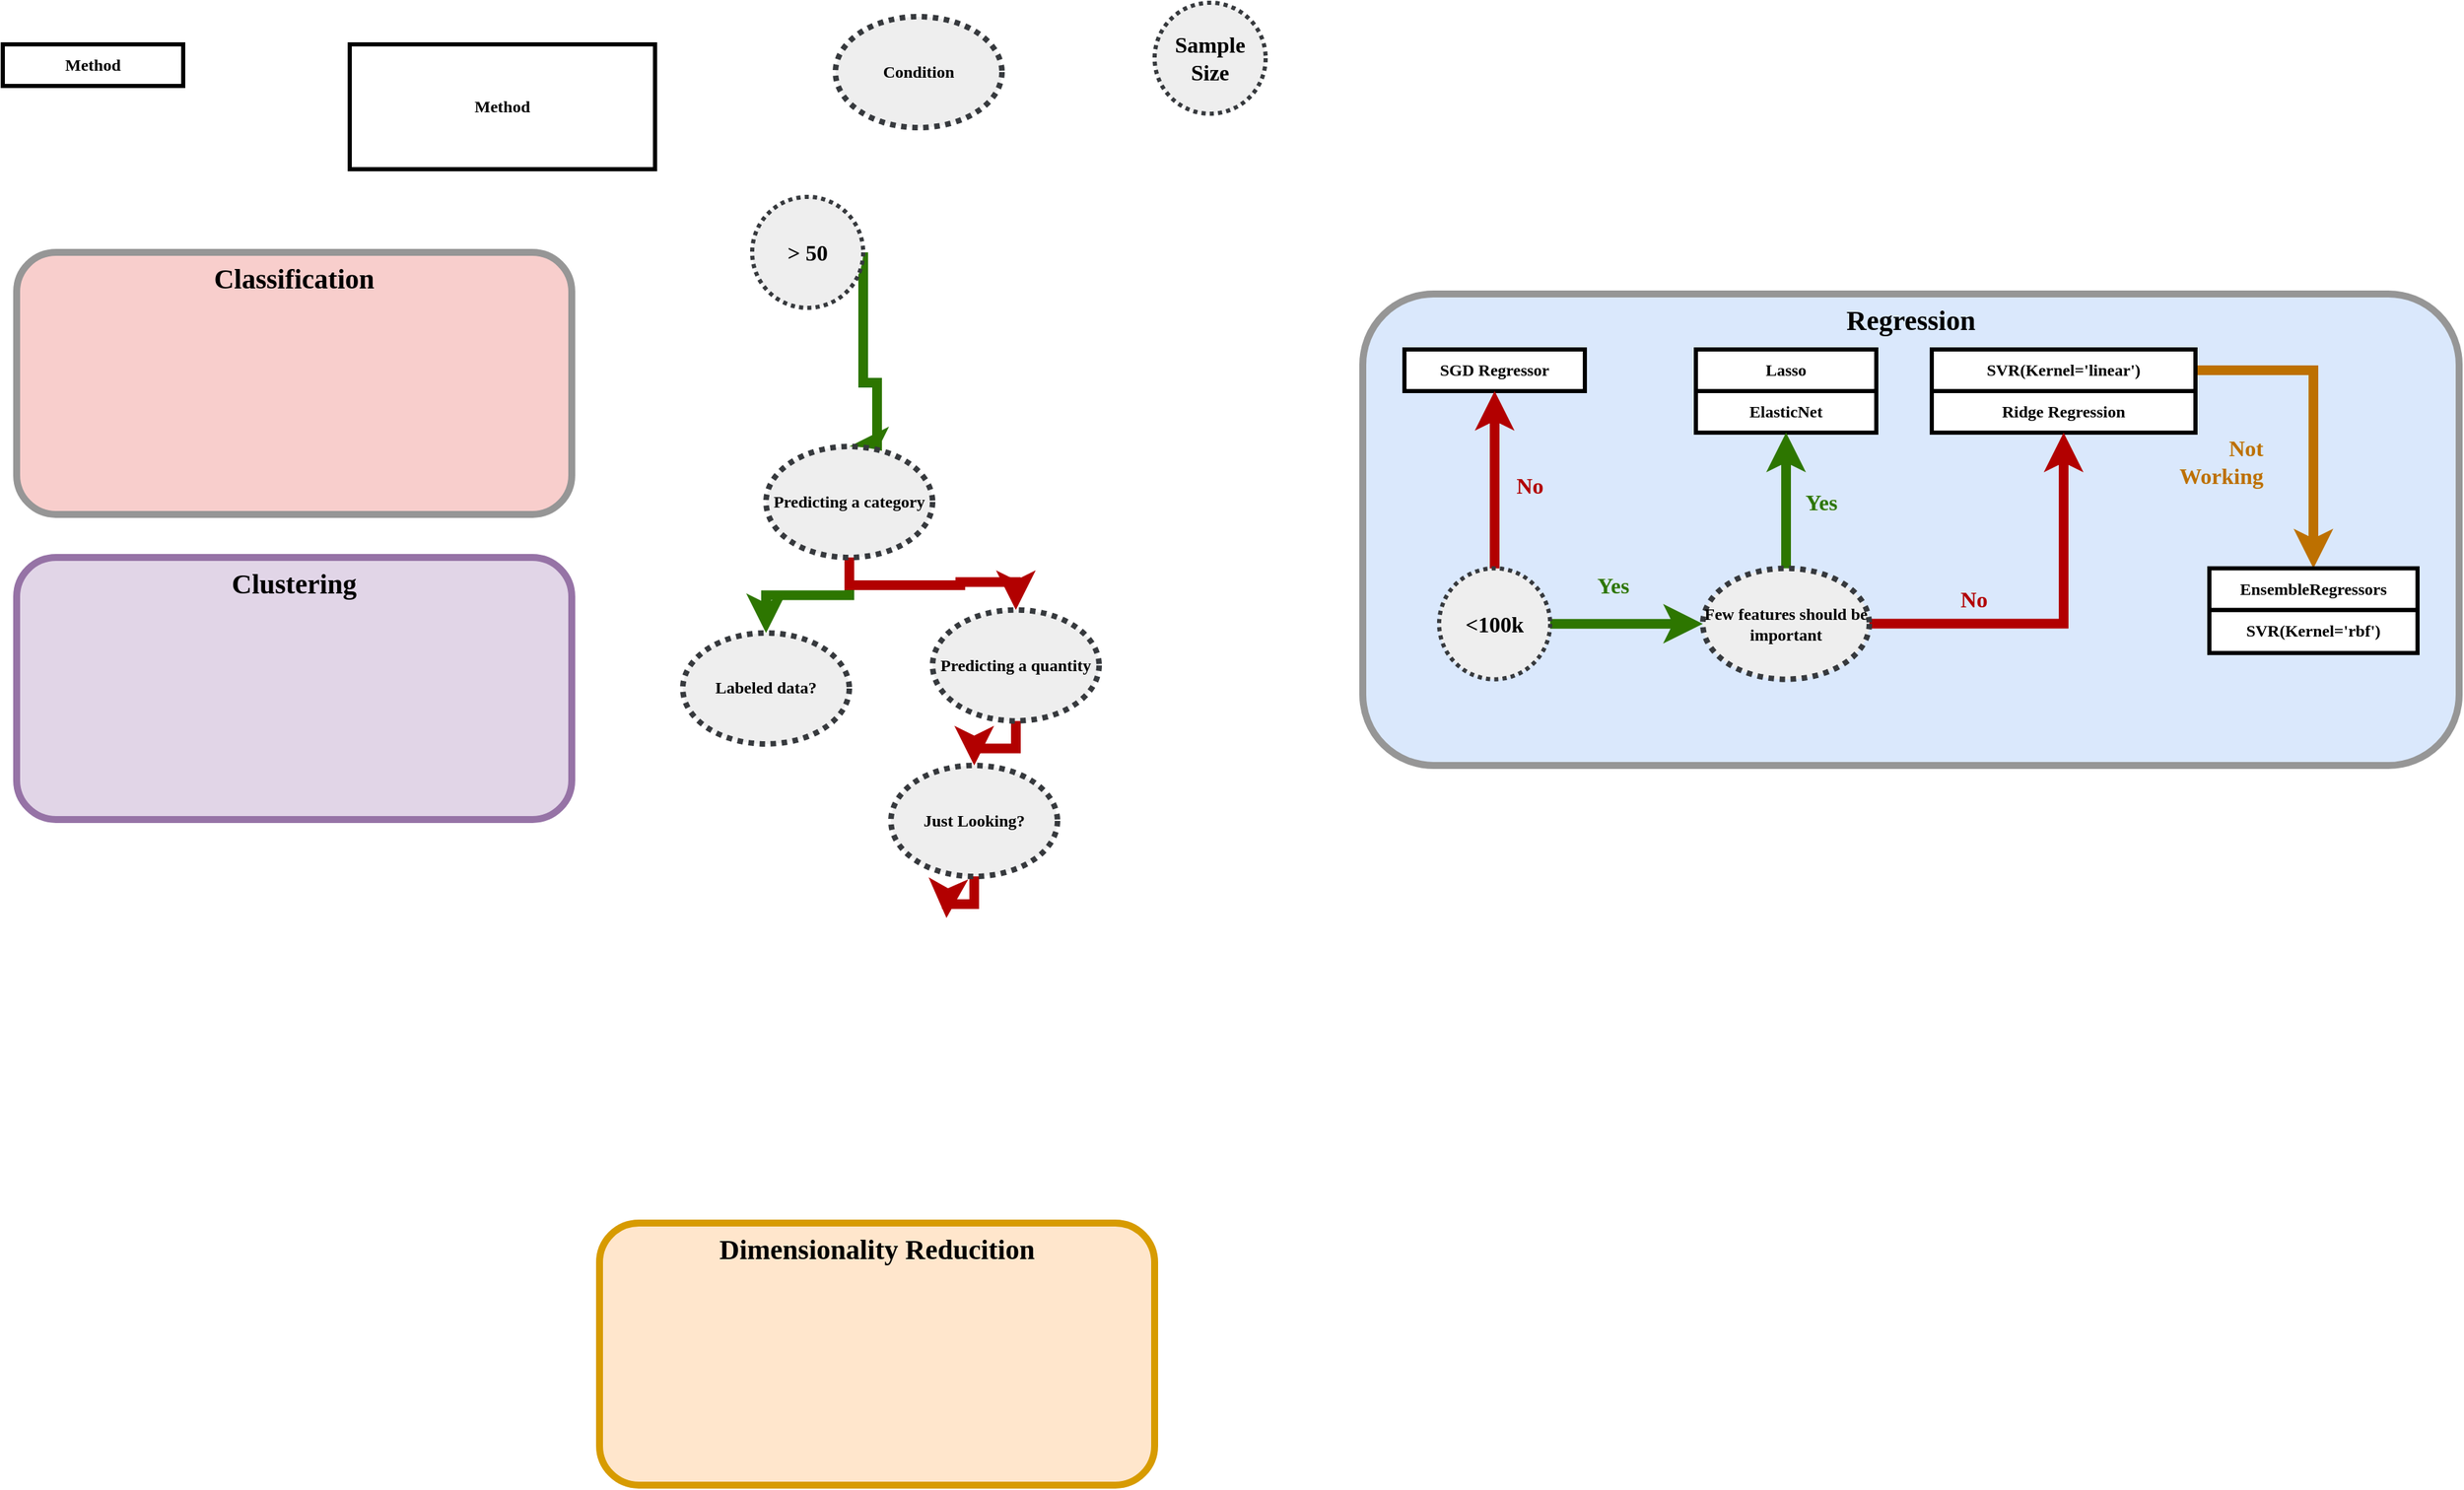 <mxfile version="12.9.3" type="device" pages="2"><diagram id="6a731a19-8d31-9384-78a2-239565b7b9f0" name="Page-1"><mxGraphModel dx="275" dy="333" grid="1" gridSize="10" guides="1" tooltips="1" connect="1" arrows="1" fold="1" page="1" pageScale="1" pageWidth="1169" pageHeight="827" background="#ffffff" math="0" shadow="0"><root><mxCell id="0"/><mxCell id="1" parent="0"/><mxCell id="Nd6UfS7up19t4DzI1VNp-1544" value="Classification" style="rounded=1;whiteSpace=wrap;html=1;strokeWidth=5;fillColor=#f8cecc;strokeColor=#969696;glass=0;shadow=0;comic=0;fontFamily=Lucida Console;aspect=fixed;fontStyle=1;align=center;verticalAlign=top;fontSize=20;" vertex="1" parent="1"><mxGeometry x="80" y="400" width="400" height="188.94" as="geometry"/></mxCell><mxCell id="Nd6UfS7up19t4DzI1VNp-1546" value="Clustering" style="rounded=1;whiteSpace=wrap;html=1;strokeWidth=5;fillColor=#e1d5e7;strokeColor=#9673a6;glass=0;shadow=0;comic=0;fontFamily=Lucida Console;aspect=fixed;fontStyle=1;align=center;verticalAlign=top;fontSize=20;" vertex="1" parent="1"><mxGeometry x="80" y="620" width="400" height="188.94" as="geometry"/></mxCell><mxCell id="Nd6UfS7up19t4DzI1VNp-1548" value="Dimensionality Reducition" style="rounded=1;whiteSpace=wrap;html=1;strokeWidth=5;fillColor=#ffe6cc;strokeColor=#d79b00;glass=0;shadow=0;comic=0;fontFamily=Lucida Console;aspect=fixed;fontStyle=1;align=center;verticalAlign=top;fontSize=20;" vertex="1" parent="1"><mxGeometry x="500" y="1100" width="400" height="188.94" as="geometry"/></mxCell><mxCell id="Nd6UfS7up19t4DzI1VNp-1549" value="Regression" style="rounded=1;whiteSpace=wrap;html=1;strokeWidth=5;fillColor=#dae8fc;strokeColor=#969696;glass=0;shadow=0;comic=0;fontFamily=Lucida Console;fontStyle=1;align=center;verticalAlign=top;fontSize=20;" vertex="1" parent="1"><mxGeometry x="1050" y="430" width="790" height="340" as="geometry"/></mxCell><mxCell id="Nd6UfS7up19t4DzI1VNp-1542" value="Condition" style="ellipse;whiteSpace=wrap;html=1;strokeWidth=4;perimeterSpacing=0;fontFamily=Lucida Console;fillColor=#eeeeee;strokeColor=#36393d;dashed=1;dashPattern=1 1;fontStyle=1" vertex="1" parent="1"><mxGeometry x="670" y="230" width="120" height="80" as="geometry"/></mxCell><mxCell id="Nd6UfS7up19t4DzI1VNp-1543" value="Method" style="rounded=0;whiteSpace=wrap;html=1;strokeWidth=3;perimeterSpacing=0;fontStyle=1;fontFamily=Lucida Console;" vertex="1" parent="1"><mxGeometry x="70" y="250" width="130" height="30" as="geometry"/></mxCell><mxCell id="Nd6UfS7up19t4DzI1VNp-1556" value="SGD Regressor" style="rounded=0;whiteSpace=wrap;html=1;strokeWidth=3;perimeterSpacing=0;fontStyle=1;fontFamily=Lucida Console;" vertex="1" parent="1"><mxGeometry x="1080" y="470" width="130" height="30" as="geometry"/></mxCell><mxCell id="Nd6UfS7up19t4DzI1VNp-1557" value="ElasticNet" style="rounded=0;whiteSpace=wrap;html=1;strokeWidth=3;perimeterSpacing=0;fontStyle=1;fontFamily=Lucida Console;" vertex="1" parent="1"><mxGeometry x="1290" y="500" width="130" height="30" as="geometry"/></mxCell><mxCell id="Nd6UfS7up19t4DzI1VNp-1558" value="Ridge Regression" style="rounded=0;whiteSpace=wrap;html=1;strokeWidth=3;perimeterSpacing=0;fontStyle=1;fontFamily=Lucida Console;" vertex="1" parent="1"><mxGeometry x="1460" y="500" width="190" height="30" as="geometry"/></mxCell><mxCell id="Nd6UfS7up19t4DzI1VNp-1573" value="Not &lt;br&gt;Working" style="edgeStyle=orthogonalEdgeStyle;rounded=0;orthogonalLoop=1;jettySize=auto;html=1;strokeWidth=7;fontFamily=Lucida Console;fontSize=16;fontColor=#BD7000;fillColor=#f0a30a;strokeColor=#BD7000;labelBackgroundColor=none;labelPosition=left;verticalLabelPosition=middle;align=right;verticalAlign=middle;fontStyle=1" edge="1" parent="1" source="Nd6UfS7up19t4DzI1VNp-1559" target="Nd6UfS7up19t4DzI1VNp-1562"><mxGeometry x="0.317" y="-35" relative="1" as="geometry"><mxPoint y="1" as="offset"/></mxGeometry></mxCell><mxCell id="Nd6UfS7up19t4DzI1VNp-1559" value="SVR(Kernel='linear')" style="rounded=0;whiteSpace=wrap;html=1;strokeWidth=3;perimeterSpacing=0;fontStyle=1;fontFamily=Lucida Console;" vertex="1" parent="1"><mxGeometry x="1460" y="470" width="190" height="30" as="geometry"/></mxCell><mxCell id="Nd6UfS7up19t4DzI1VNp-1560" value="SVR(Kernel='rbf')" style="rounded=0;whiteSpace=wrap;html=1;strokeWidth=3;perimeterSpacing=0;fontStyle=1;fontFamily=Lucida Console;" vertex="1" parent="1"><mxGeometry x="1660" y="657.84" width="150" height="31.06" as="geometry"/></mxCell><mxCell id="Nd6UfS7up19t4DzI1VNp-1561" value="Lasso" style="rounded=0;whiteSpace=wrap;html=1;strokeWidth=3;perimeterSpacing=0;fontStyle=1;fontFamily=Lucida Console;" vertex="1" parent="1"><mxGeometry x="1290" y="470" width="130" height="30" as="geometry"/></mxCell><mxCell id="Nd6UfS7up19t4DzI1VNp-1562" value="EnsembleRegressors" style="rounded=0;whiteSpace=wrap;html=1;strokeWidth=3;perimeterSpacing=0;fontStyle=1;fontFamily=Lucida Console;" vertex="1" parent="1"><mxGeometry x="1660" y="627.84" width="150" height="30" as="geometry"/></mxCell><mxCell id="Nd6UfS7up19t4DzI1VNp-1570" value="Yes" style="edgeStyle=orthogonalEdgeStyle;rounded=0;orthogonalLoop=1;jettySize=auto;html=1;entryX=0.5;entryY=1;entryDx=0;entryDy=0;fontFamily=Lucida Console;fontSize=16;fontColor=#2D7600;strokeWidth=7;fillColor=#008a00;strokeColor=#2D7600;labelBackgroundColor=none;fontStyle=1" edge="1" parent="1" source="Nd6UfS7up19t4DzI1VNp-1564" target="Nd6UfS7up19t4DzI1VNp-1557"><mxGeometry x="-0.022" y="-25" relative="1" as="geometry"><mxPoint as="offset"/></mxGeometry></mxCell><mxCell id="Nd6UfS7up19t4DzI1VNp-1571" value="No" style="edgeStyle=orthogonalEdgeStyle;rounded=0;orthogonalLoop=1;jettySize=auto;html=1;fontFamily=Lucida Console;fontSize=16;fontColor=#B20000;strokeWidth=7;fillColor=#e51400;strokeColor=#B20000;labelBackgroundColor=none;fontStyle=1" edge="1" parent="1" source="Nd6UfS7up19t4DzI1VNp-1564" target="Nd6UfS7up19t4DzI1VNp-1558"><mxGeometry x="-0.46" y="18" relative="1" as="geometry"><mxPoint as="offset"/></mxGeometry></mxCell><mxCell id="Nd6UfS7up19t4DzI1VNp-1564" value="Few features should be important" style="ellipse;whiteSpace=wrap;html=1;strokeWidth=4;perimeterSpacing=0;fontFamily=Lucida Console;fillColor=#eeeeee;strokeColor=#36393d;dashed=1;dashPattern=1 1;fontStyle=1" vertex="1" parent="1"><mxGeometry x="1295" y="627.84" width="120" height="80" as="geometry"/></mxCell><mxCell id="Nd6UfS7up19t4DzI1VNp-1565" value="Sample Size" style="ellipse;whiteSpace=wrap;html=1;aspect=fixed;shadow=0;glass=0;dashed=1;dashPattern=1 1;comic=0;strokeColor=#36393d;strokeWidth=3;fillColor=#eeeeee;fontFamily=Lucida Console;fontSize=16;align=center;fontStyle=1" vertex="1" parent="1"><mxGeometry x="900" y="220" width="80" height="80" as="geometry"/></mxCell><mxCell id="Nd6UfS7up19t4DzI1VNp-1568" value="No" style="edgeStyle=orthogonalEdgeStyle;rounded=0;orthogonalLoop=1;jettySize=auto;html=1;fontFamily=Lucida Console;fontSize=16;fontColor=#B20000;strokeWidth=7;fillColor=#e51400;strokeColor=#B20000;labelBackgroundColor=none;fontStyle=1" edge="1" parent="1" source="Nd6UfS7up19t4DzI1VNp-1566" target="Nd6UfS7up19t4DzI1VNp-1556"><mxGeometry x="-0.053" y="-25" relative="1" as="geometry"><mxPoint y="1" as="offset"/></mxGeometry></mxCell><mxCell id="Nd6UfS7up19t4DzI1VNp-1569" value="Yes" style="edgeStyle=orthogonalEdgeStyle;rounded=0;orthogonalLoop=1;jettySize=auto;html=1;fontFamily=Lucida Console;fontSize=16;fontColor=#2D7600;strokeWidth=7;fillColor=#60a917;strokeColor=#2D7600;labelBackgroundColor=none;fontStyle=1" edge="1" parent="1" source="Nd6UfS7up19t4DzI1VNp-1566" target="Nd6UfS7up19t4DzI1VNp-1564"><mxGeometry x="-0.182" y="28" relative="1" as="geometry"><mxPoint as="offset"/></mxGeometry></mxCell><mxCell id="Nd6UfS7up19t4DzI1VNp-1566" value="&amp;lt;100k" style="ellipse;whiteSpace=wrap;html=1;aspect=fixed;shadow=0;glass=0;dashed=1;dashPattern=1 1;comic=0;strokeColor=#36393d;strokeWidth=3;fillColor=#eeeeee;fontFamily=Lucida Console;fontSize=16;align=center;fontStyle=1" vertex="1" parent="1"><mxGeometry x="1105" y="627.84" width="80" height="80" as="geometry"/></mxCell><mxCell id="Nd6UfS7up19t4DzI1VNp-1572" value="Method" style="rounded=0;whiteSpace=wrap;html=1;strokeWidth=3;perimeterSpacing=0;fontStyle=1;fontFamily=Lucida Console;" vertex="1" parent="1"><mxGeometry x="320" y="250" width="220" height="90" as="geometry"/></mxCell><mxCell id="Nd6UfS7up19t4DzI1VNp-1578" value="" style="edgeStyle=orthogonalEdgeStyle;rounded=0;orthogonalLoop=1;jettySize=auto;html=1;labelBackgroundColor=none;strokeColor=#2D7600;strokeWidth=7;fontFamily=Lucida Console;fontSize=16;fontColor=#2D7600;align=right;entryX=0.5;entryY=0;entryDx=0;entryDy=0;" edge="1" parent="1" source="Nd6UfS7up19t4DzI1VNp-1576" target="Nd6UfS7up19t4DzI1VNp-1579"><mxGeometry relative="1" as="geometry"><mxPoint x="740" y="494" as="targetPoint"/><Array as="points"><mxPoint x="690" y="494"/><mxPoint x="700" y="494"/></Array></mxGeometry></mxCell><mxCell id="Nd6UfS7up19t4DzI1VNp-1576" value="&amp;gt; 50" style="ellipse;whiteSpace=wrap;html=1;aspect=fixed;shadow=0;glass=0;dashed=1;dashPattern=1 1;comic=0;strokeColor=#36393d;strokeWidth=3;fillColor=#eeeeee;fontFamily=Lucida Console;fontSize=16;align=center;fontStyle=1" vertex="1" parent="1"><mxGeometry x="610" y="360" width="80" height="80" as="geometry"/></mxCell><mxCell id="Nd6UfS7up19t4DzI1VNp-1582" style="edgeStyle=orthogonalEdgeStyle;rounded=0;orthogonalLoop=1;jettySize=auto;html=1;labelBackgroundColor=none;strokeColor=#2D7600;strokeWidth=7;fontFamily=Lucida Console;fontSize=16;fontColor=#2D7600;align=right;" edge="1" parent="1" source="Nd6UfS7up19t4DzI1VNp-1579" target="Nd6UfS7up19t4DzI1VNp-1581"><mxGeometry relative="1" as="geometry"/></mxCell><mxCell id="Nd6UfS7up19t4DzI1VNp-1583" style="edgeStyle=orthogonalEdgeStyle;rounded=0;orthogonalLoop=1;jettySize=auto;html=1;labelBackgroundColor=none;strokeColor=#B20000;strokeWidth=7;fontFamily=Lucida Console;fontSize=16;fontColor=#2D7600;align=right;" edge="1" parent="1" source="Nd6UfS7up19t4DzI1VNp-1579" target="Nd6UfS7up19t4DzI1VNp-1580"><mxGeometry relative="1" as="geometry"/></mxCell><mxCell id="Nd6UfS7up19t4DzI1VNp-1579" value="Predicting a category" style="ellipse;whiteSpace=wrap;html=1;strokeWidth=4;perimeterSpacing=0;fontFamily=Lucida Console;fillColor=#eeeeee;strokeColor=#36393d;dashed=1;dashPattern=1 1;fontStyle=1" vertex="1" parent="1"><mxGeometry x="620" y="540" width="120" height="80" as="geometry"/></mxCell><mxCell id="Nd6UfS7up19t4DzI1VNp-1585" style="edgeStyle=orthogonalEdgeStyle;rounded=0;orthogonalLoop=1;jettySize=auto;html=1;labelBackgroundColor=none;strokeColor=#B20000;strokeWidth=7;fontFamily=Lucida Console;fontSize=16;fontColor=#2D7600;align=right;" edge="1" parent="1" source="Nd6UfS7up19t4DzI1VNp-1580" target="Nd6UfS7up19t4DzI1VNp-1584"><mxGeometry relative="1" as="geometry"/></mxCell><mxCell id="Nd6UfS7up19t4DzI1VNp-1580" value="Predicting a quantity" style="ellipse;whiteSpace=wrap;html=1;strokeWidth=4;perimeterSpacing=0;fontFamily=Lucida Console;fillColor=#eeeeee;strokeColor=#36393d;dashed=1;dashPattern=1 1;fontStyle=1" vertex="1" parent="1"><mxGeometry x="740" y="657.84" width="120" height="80" as="geometry"/></mxCell><mxCell id="Nd6UfS7up19t4DzI1VNp-1581" value="Labeled data?" style="ellipse;whiteSpace=wrap;html=1;strokeWidth=4;perimeterSpacing=0;fontFamily=Lucida Console;fillColor=#eeeeee;strokeColor=#36393d;dashed=1;dashPattern=1 1;fontStyle=1" vertex="1" parent="1"><mxGeometry x="560" y="674.47" width="120" height="80" as="geometry"/></mxCell><mxCell id="Nd6UfS7up19t4DzI1VNp-1587" style="edgeStyle=orthogonalEdgeStyle;rounded=0;orthogonalLoop=1;jettySize=auto;html=1;labelBackgroundColor=none;strokeColor=#B20000;strokeWidth=7;fontFamily=Lucida Console;fontSize=16;fontColor=#2D7600;align=right;" edge="1" parent="1" source="Nd6UfS7up19t4DzI1VNp-1584"><mxGeometry relative="1" as="geometry"><mxPoint x="750" y="880" as="targetPoint"/></mxGeometry></mxCell><mxCell id="Nd6UfS7up19t4DzI1VNp-1584" value="Just Looking?" style="ellipse;whiteSpace=wrap;html=1;strokeWidth=4;perimeterSpacing=0;fontFamily=Lucida Console;fillColor=#eeeeee;strokeColor=#36393d;dashed=1;dashPattern=1 1;fontStyle=1" vertex="1" parent="1"><mxGeometry x="710" y="770" width="120" height="80" as="geometry"/></mxCell></root></mxGraphModel></diagram><diagram id="MQUjzSkc-IMNllewaYqx" name="Python"><mxGraphModel dx="2009" dy="979" grid="1" gridSize="10" guides="1" tooltips="1" connect="1" arrows="1" fold="1" page="1" pageScale="1" pageWidth="1200" pageHeight="1600" math="0" shadow="0"><root><mxCell id="8Dhc9vRb_hFcrCM9y-EP-0"/><mxCell id="8Dhc9vRb_hFcrCM9y-EP-1" parent="8Dhc9vRb_hFcrCM9y-EP-0"/><mxCell id="8Dhc9vRb_hFcrCM9y-EP-48" style="edgeStyle=orthogonalEdgeStyle;rounded=0;orthogonalLoop=1;jettySize=auto;html=1;labelBackgroundColor=none;strokeColor=#000000;strokeWidth=2;fontFamily=Lucida Console;fontSize=16;fontColor=#000000;align=right;" edge="1" parent="8Dhc9vRb_hFcrCM9y-EP-1" source="8Dhc9vRb_hFcrCM9y-EP-2" target="8Dhc9vRb_hFcrCM9y-EP-32"><mxGeometry relative="1" as="geometry"/></mxCell><mxCell id="8Dhc9vRb_hFcrCM9y-EP-50" style="edgeStyle=orthogonalEdgeStyle;rounded=0;orthogonalLoop=1;jettySize=auto;html=1;entryX=0.5;entryY=0;entryDx=0;entryDy=0;labelBackgroundColor=none;strokeColor=#000000;strokeWidth=2;fontFamily=Lucida Console;fontSize=16;fontColor=#000000;align=right;" edge="1" parent="8Dhc9vRb_hFcrCM9y-EP-1" source="8Dhc9vRb_hFcrCM9y-EP-2" target="8Dhc9vRb_hFcrCM9y-EP-34"><mxGeometry relative="1" as="geometry"/></mxCell><mxCell id="8Dhc9vRb_hFcrCM9y-EP-51" style="edgeStyle=orthogonalEdgeStyle;rounded=0;orthogonalLoop=1;jettySize=auto;html=1;labelBackgroundColor=none;strokeColor=#000000;strokeWidth=2;fontFamily=Lucida Console;fontSize=16;fontColor=#000000;align=right;" edge="1" parent="8Dhc9vRb_hFcrCM9y-EP-1" source="8Dhc9vRb_hFcrCM9y-EP-2" target="8Dhc9vRb_hFcrCM9y-EP-33"><mxGeometry relative="1" as="geometry"/></mxCell><mxCell id="8Dhc9vRb_hFcrCM9y-EP-2" value="Python" style="ellipse;shape=cloud;whiteSpace=wrap;html=1;shadow=0;glass=0;dashed=1;dashPattern=1 1;comic=0;strokeWidth=3;fontFamily=Lucida Console;fontSize=16;align=center;" vertex="1" parent="8Dhc9vRb_hFcrCM9y-EP-1"><mxGeometry x="600" y="170" width="120" height="80" as="geometry"/></mxCell><mxCell id="8Dhc9vRb_hFcrCM9y-EP-3" value="SciPy" style="rounded=0;whiteSpace=wrap;html=1;shadow=0;glass=0;dashed=1;dashPattern=1 1;comic=0;strokeWidth=3;fontFamily=Lucida Console;fontSize=16;align=center;" vertex="1" parent="8Dhc9vRb_hFcrCM9y-EP-1"><mxGeometry x="760" y="440" width="120" height="60" as="geometry"/></mxCell><mxCell id="8Dhc9vRb_hFcrCM9y-EP-5" value="NumPy" style="rounded=0;whiteSpace=wrap;html=1;shadow=0;glass=0;dashed=1;dashPattern=1 1;comic=0;strokeWidth=3;fontFamily=Lucida Console;fontSize=16;align=center;" vertex="1" parent="8Dhc9vRb_hFcrCM9y-EP-1"><mxGeometry x="440" y="440" width="120" height="60" as="geometry"/></mxCell><mxCell id="8Dhc9vRb_hFcrCM9y-EP-6" value="Pandas" style="rounded=0;whiteSpace=wrap;html=1;shadow=0;glass=0;dashed=1;dashPattern=1 1;comic=0;strokeWidth=3;fontFamily=Lucida Console;fontSize=16;align=center;" vertex="1" parent="8Dhc9vRb_hFcrCM9y-EP-1"><mxGeometry x="280" y="440" width="120" height="60" as="geometry"/></mxCell><mxCell id="8Dhc9vRb_hFcrCM9y-EP-7" value="Plotly" style="rounded=0;whiteSpace=wrap;html=1;shadow=0;glass=0;dashed=1;dashPattern=1 1;comic=0;strokeWidth=3;fontFamily=Lucida Console;fontSize=16;align=center;" vertex="1" parent="8Dhc9vRb_hFcrCM9y-EP-1"><mxGeometry x="1230" y="440" width="120" height="60" as="geometry"/></mxCell><mxCell id="8Dhc9vRb_hFcrCM9y-EP-8" value="MatPlotLib" style="rounded=0;whiteSpace=wrap;html=1;shadow=0;glass=0;dashed=1;dashPattern=1 1;comic=0;strokeWidth=3;fontFamily=Lucida Console;fontSize=16;align=center;" vertex="1" parent="8Dhc9vRb_hFcrCM9y-EP-1"><mxGeometry x="1390" y="440" width="120" height="60" as="geometry"/></mxCell><mxCell id="8Dhc9vRb_hFcrCM9y-EP-9" value="SciKit-Learn" style="rounded=0;whiteSpace=wrap;html=1;shadow=0;glass=0;dashed=1;dashPattern=1 1;comic=0;strokeWidth=3;fontFamily=Lucida Console;fontSize=16;align=center;" vertex="1" parent="8Dhc9vRb_hFcrCM9y-EP-1"><mxGeometry x="600" y="440" width="120" height="60" as="geometry"/></mxCell><mxCell id="8Dhc9vRb_hFcrCM9y-EP-19" value="TensorFlow" style="rounded=0;whiteSpace=wrap;html=1;shadow=0;glass=0;dashed=1;dashPattern=1 1;comic=0;strokeWidth=3;fontFamily=Lucida Console;fontSize=16;align=center;" vertex="1" parent="8Dhc9vRb_hFcrCM9y-EP-1"><mxGeometry x="1150" y="40" width="120" height="60" as="geometry"/></mxCell><mxCell id="8Dhc9vRb_hFcrCM9y-EP-20" value="Seaborn" style="rounded=0;whiteSpace=wrap;html=1;shadow=0;glass=0;dashed=1;dashPattern=1 1;comic=0;strokeWidth=3;fontFamily=Lucida Console;fontSize=16;align=center;" vertex="1" parent="8Dhc9vRb_hFcrCM9y-EP-1"><mxGeometry x="1070" y="440" width="120" height="60" as="geometry"/></mxCell><mxCell id="8Dhc9vRb_hFcrCM9y-EP-21" value="Statsmodels" style="rounded=0;whiteSpace=wrap;html=1;shadow=0;glass=0;dashed=1;dashPattern=1 1;comic=0;strokeWidth=3;fontFamily=Lucida Console;fontSize=16;align=center;" vertex="1" parent="8Dhc9vRb_hFcrCM9y-EP-1"><mxGeometry x="990" y="40" width="120" height="60" as="geometry"/></mxCell><mxCell id="8Dhc9vRb_hFcrCM9y-EP-22" value="Keras" style="rounded=0;whiteSpace=wrap;html=1;shadow=0;glass=0;dashed=1;dashPattern=1 1;comic=0;strokeWidth=3;fontFamily=Lucida Console;fontSize=16;align=center;" vertex="1" parent="8Dhc9vRb_hFcrCM9y-EP-1"><mxGeometry x="920" y="440" width="120" height="60" as="geometry"/></mxCell><mxCell id="8Dhc9vRb_hFcrCM9y-EP-23" value="Scrapy" style="rounded=0;whiteSpace=wrap;html=1;shadow=0;glass=0;dashed=1;dashPattern=1 1;comic=0;strokeWidth=3;fontFamily=Lucida Console;fontSize=16;align=center;" vertex="1" parent="8Dhc9vRb_hFcrCM9y-EP-1"><mxGeometry x="-30" y="440" width="120" height="60" as="geometry"/></mxCell><mxCell id="8Dhc9vRb_hFcrCM9y-EP-24" value="BeautifulSoup" style="rounded=0;whiteSpace=wrap;html=1;shadow=0;glass=0;dashed=1;dashPattern=1 1;comic=0;strokeWidth=3;fontFamily=Lucida Console;fontSize=16;align=center;" vertex="1" parent="8Dhc9vRb_hFcrCM9y-EP-1"><mxGeometry x="120" y="440" width="120" height="60" as="geometry"/></mxCell><mxCell id="8Dhc9vRb_hFcrCM9y-EP-36" style="edgeStyle=orthogonalEdgeStyle;rounded=0;orthogonalLoop=1;jettySize=auto;html=1;exitX=0.5;exitY=1;exitDx=0;exitDy=0;entryX=0.5;entryY=0;entryDx=0;entryDy=0;labelBackgroundColor=none;strokeColor=#000000;strokeWidth=2;fontFamily=Lucida Console;fontSize=16;fontColor=#000000;align=right;" edge="1" parent="8Dhc9vRb_hFcrCM9y-EP-1" source="8Dhc9vRb_hFcrCM9y-EP-32" target="8Dhc9vRb_hFcrCM9y-EP-23"><mxGeometry relative="1" as="geometry"/></mxCell><mxCell id="8Dhc9vRb_hFcrCM9y-EP-45" style="edgeStyle=orthogonalEdgeStyle;rounded=0;orthogonalLoop=1;jettySize=auto;html=1;exitX=0.5;exitY=1;exitDx=0;exitDy=0;entryX=0.5;entryY=0;entryDx=0;entryDy=0;labelBackgroundColor=none;strokeColor=#000000;strokeWidth=2;fontFamily=Lucida Console;fontSize=16;fontColor=#000000;align=right;" edge="1" parent="8Dhc9vRb_hFcrCM9y-EP-1" source="8Dhc9vRb_hFcrCM9y-EP-32" target="8Dhc9vRb_hFcrCM9y-EP-24"><mxGeometry relative="1" as="geometry"/></mxCell><mxCell id="8Dhc9vRb_hFcrCM9y-EP-32" value="Data Mining" style="rounded=0;whiteSpace=wrap;html=1;shadow=0;glass=0;dashed=1;dashPattern=1 1;comic=0;strokeWidth=3;fontFamily=Lucida Console;fontSize=16;align=center;" vertex="1" parent="8Dhc9vRb_hFcrCM9y-EP-1"><mxGeometry x="40" y="300" width="120" height="60" as="geometry"/></mxCell><mxCell id="8Dhc9vRb_hFcrCM9y-EP-39" style="edgeStyle=orthogonalEdgeStyle;rounded=0;orthogonalLoop=1;jettySize=auto;html=1;exitX=0.5;exitY=1;exitDx=0;exitDy=0;labelBackgroundColor=none;strokeColor=#000000;strokeWidth=2;fontFamily=Lucida Console;fontSize=16;fontColor=#000000;align=right;" edge="1" parent="8Dhc9vRb_hFcrCM9y-EP-1" source="8Dhc9vRb_hFcrCM9y-EP-33" target="8Dhc9vRb_hFcrCM9y-EP-5"><mxGeometry relative="1" as="geometry"/></mxCell><mxCell id="8Dhc9vRb_hFcrCM9y-EP-40" style="edgeStyle=orthogonalEdgeStyle;rounded=0;orthogonalLoop=1;jettySize=auto;html=1;exitX=0.5;exitY=1;exitDx=0;exitDy=0;labelBackgroundColor=none;strokeColor=#000000;strokeWidth=2;fontFamily=Lucida Console;fontSize=16;fontColor=#000000;align=right;" edge="1" parent="8Dhc9vRb_hFcrCM9y-EP-1" source="8Dhc9vRb_hFcrCM9y-EP-33" target="8Dhc9vRb_hFcrCM9y-EP-3"><mxGeometry relative="1" as="geometry"/></mxCell><mxCell id="8Dhc9vRb_hFcrCM9y-EP-41" style="edgeStyle=orthogonalEdgeStyle;rounded=0;orthogonalLoop=1;jettySize=auto;html=1;exitX=0.5;exitY=1;exitDx=0;exitDy=0;labelBackgroundColor=none;strokeColor=#000000;strokeWidth=2;fontFamily=Lucida Console;fontSize=16;fontColor=#000000;align=right;" edge="1" parent="8Dhc9vRb_hFcrCM9y-EP-1" source="8Dhc9vRb_hFcrCM9y-EP-33" target="8Dhc9vRb_hFcrCM9y-EP-6"><mxGeometry relative="1" as="geometry"/></mxCell><mxCell id="8Dhc9vRb_hFcrCM9y-EP-42" style="edgeStyle=orthogonalEdgeStyle;rounded=0;orthogonalLoop=1;jettySize=auto;html=1;exitX=0.5;exitY=1;exitDx=0;exitDy=0;labelBackgroundColor=none;strokeColor=#000000;strokeWidth=2;fontFamily=Lucida Console;fontSize=16;fontColor=#000000;align=right;" edge="1" parent="8Dhc9vRb_hFcrCM9y-EP-1" source="8Dhc9vRb_hFcrCM9y-EP-33" target="8Dhc9vRb_hFcrCM9y-EP-22"><mxGeometry relative="1" as="geometry"/></mxCell><mxCell id="8Dhc9vRb_hFcrCM9y-EP-43" style="edgeStyle=orthogonalEdgeStyle;rounded=0;orthogonalLoop=1;jettySize=auto;html=1;exitX=0.5;exitY=1;exitDx=0;exitDy=0;labelBackgroundColor=none;strokeColor=#000000;strokeWidth=2;fontFamily=Lucida Console;fontSize=16;fontColor=#000000;align=right;" edge="1" parent="8Dhc9vRb_hFcrCM9y-EP-1" source="8Dhc9vRb_hFcrCM9y-EP-33" target="8Dhc9vRb_hFcrCM9y-EP-9"><mxGeometry relative="1" as="geometry"/></mxCell><mxCell id="8Dhc9vRb_hFcrCM9y-EP-33" value="Data Processing &amp;amp; Modeling" style="rounded=0;whiteSpace=wrap;html=1;shadow=0;glass=0;dashed=1;dashPattern=1 1;comic=0;strokeWidth=3;fontFamily=Lucida Console;fontSize=16;align=center;" vertex="1" parent="8Dhc9vRb_hFcrCM9y-EP-1"><mxGeometry x="600" y="300" width="120" height="60" as="geometry"/></mxCell><mxCell id="8Dhc9vRb_hFcrCM9y-EP-38" style="edgeStyle=orthogonalEdgeStyle;rounded=0;orthogonalLoop=1;jettySize=auto;html=1;exitX=0.5;exitY=1;exitDx=0;exitDy=0;labelBackgroundColor=none;strokeColor=#000000;strokeWidth=2;fontFamily=Lucida Console;fontSize=16;fontColor=#000000;align=right;" edge="1" parent="8Dhc9vRb_hFcrCM9y-EP-1" source="8Dhc9vRb_hFcrCM9y-EP-34" target="8Dhc9vRb_hFcrCM9y-EP-20"><mxGeometry relative="1" as="geometry"/></mxCell><mxCell id="8Dhc9vRb_hFcrCM9y-EP-46" style="edgeStyle=orthogonalEdgeStyle;rounded=0;orthogonalLoop=1;jettySize=auto;html=1;exitX=0.5;exitY=1;exitDx=0;exitDy=0;entryX=0.5;entryY=0;entryDx=0;entryDy=0;labelBackgroundColor=none;strokeColor=#000000;strokeWidth=2;fontFamily=Lucida Console;fontSize=16;fontColor=#000000;align=right;" edge="1" parent="8Dhc9vRb_hFcrCM9y-EP-1" source="8Dhc9vRb_hFcrCM9y-EP-34" target="8Dhc9vRb_hFcrCM9y-EP-8"><mxGeometry relative="1" as="geometry"/></mxCell><mxCell id="8Dhc9vRb_hFcrCM9y-EP-47" style="edgeStyle=orthogonalEdgeStyle;rounded=0;orthogonalLoop=1;jettySize=auto;html=1;exitX=0.5;exitY=1;exitDx=0;exitDy=0;entryX=0.5;entryY=0.167;entryDx=0;entryDy=0;entryPerimeter=0;labelBackgroundColor=none;strokeColor=#000000;strokeWidth=2;fontFamily=Lucida Console;fontSize=16;fontColor=#000000;align=right;" edge="1" parent="8Dhc9vRb_hFcrCM9y-EP-1" source="8Dhc9vRb_hFcrCM9y-EP-34" target="8Dhc9vRb_hFcrCM9y-EP-7"><mxGeometry relative="1" as="geometry"/></mxCell><mxCell id="8Dhc9vRb_hFcrCM9y-EP-34" value="Data Visualization" style="rounded=0;whiteSpace=wrap;html=1;shadow=0;glass=0;dashed=1;dashPattern=1 1;comic=0;strokeWidth=3;fontFamily=Lucida Console;fontSize=16;align=center;" vertex="1" parent="8Dhc9vRb_hFcrCM9y-EP-1"><mxGeometry x="1230" y="300" width="120" height="60" as="geometry"/></mxCell></root></mxGraphModel></diagram></mxfile>